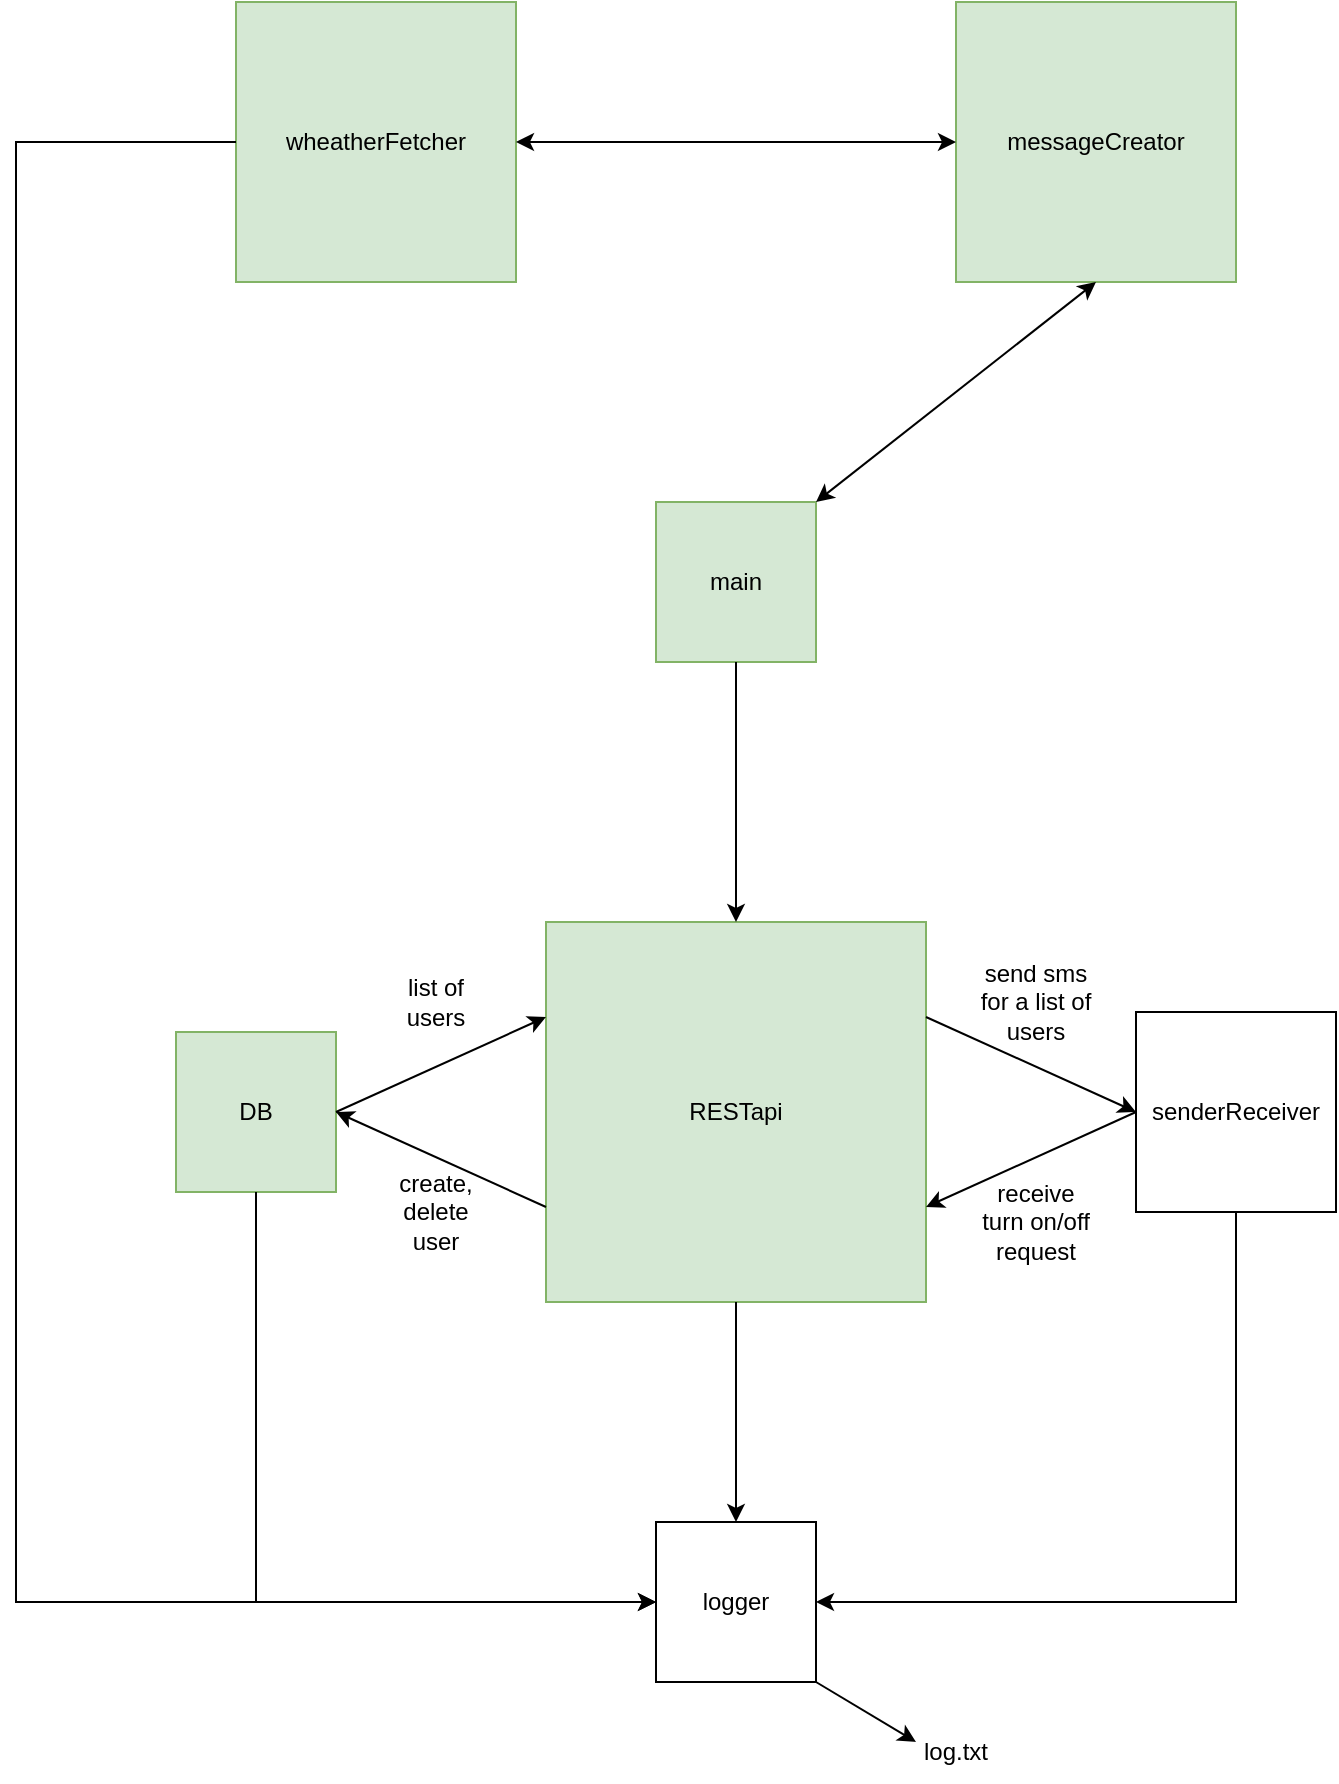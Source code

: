 <mxfile version="24.0.7" type="device">
  <diagram name="Strona-1" id="edgkPFe5P0mTju7pe3i2">
    <mxGraphModel dx="1434" dy="786" grid="1" gridSize="10" guides="1" tooltips="1" connect="1" arrows="1" fold="1" page="1" pageScale="1" pageWidth="827" pageHeight="1169" math="0" shadow="0">
      <root>
        <mxCell id="0" />
        <mxCell id="1" parent="0" />
        <mxCell id="TNRW2vx4A_Sm0yQEeFtE-1" value="main" style="whiteSpace=wrap;html=1;aspect=fixed;fillColor=#d5e8d4;strokeColor=#82b366;" parent="1" vertex="1">
          <mxGeometry x="350" y="370" width="80" height="80" as="geometry" />
        </mxCell>
        <mxCell id="TNRW2vx4A_Sm0yQEeFtE-2" value="messageCreator" style="whiteSpace=wrap;html=1;aspect=fixed;fillColor=#d5e8d4;strokeColor=#82b366;" parent="1" vertex="1">
          <mxGeometry x="500" y="120" width="140" height="140" as="geometry" />
        </mxCell>
        <mxCell id="TNRW2vx4A_Sm0yQEeFtE-3" value="wheatherFetcher" style="whiteSpace=wrap;html=1;aspect=fixed;fillColor=#d5e8d4;strokeColor=#82b366;" parent="1" vertex="1">
          <mxGeometry x="140" y="120" width="140" height="140" as="geometry" />
        </mxCell>
        <mxCell id="TNRW2vx4A_Sm0yQEeFtE-4" value="" style="endArrow=classic;html=1;rounded=0;entryX=0.5;entryY=1;entryDx=0;entryDy=0;startArrow=classic;startFill=1;" parent="1" target="TNRW2vx4A_Sm0yQEeFtE-2" edge="1">
          <mxGeometry width="50" height="50" relative="1" as="geometry">
            <mxPoint x="430" y="370" as="sourcePoint" />
            <mxPoint x="480" y="320" as="targetPoint" />
          </mxGeometry>
        </mxCell>
        <mxCell id="TNRW2vx4A_Sm0yQEeFtE-7" value="" style="endArrow=classic;startArrow=classic;html=1;rounded=0;entryX=0;entryY=0.5;entryDx=0;entryDy=0;exitX=1;exitY=0.5;exitDx=0;exitDy=0;" parent="1" source="TNRW2vx4A_Sm0yQEeFtE-3" target="TNRW2vx4A_Sm0yQEeFtE-2" edge="1">
          <mxGeometry width="50" height="50" relative="1" as="geometry">
            <mxPoint x="390" y="430" as="sourcePoint" />
            <mxPoint x="440" y="380" as="targetPoint" />
          </mxGeometry>
        </mxCell>
        <mxCell id="TNRW2vx4A_Sm0yQEeFtE-8" value="RESTapi" style="whiteSpace=wrap;html=1;aspect=fixed;fillColor=#d5e8d4;strokeColor=#82b366;" parent="1" vertex="1">
          <mxGeometry x="295" y="580" width="190" height="190" as="geometry" />
        </mxCell>
        <mxCell id="TNRW2vx4A_Sm0yQEeFtE-9" value="" style="endArrow=classic;html=1;rounded=0;exitX=0.5;exitY=1;exitDx=0;exitDy=0;entryX=0.5;entryY=0;entryDx=0;entryDy=0;" parent="1" source="TNRW2vx4A_Sm0yQEeFtE-1" target="TNRW2vx4A_Sm0yQEeFtE-8" edge="1">
          <mxGeometry width="50" height="50" relative="1" as="geometry">
            <mxPoint x="390" y="430" as="sourcePoint" />
            <mxPoint x="440" y="380" as="targetPoint" />
          </mxGeometry>
        </mxCell>
        <mxCell id="TNRW2vx4A_Sm0yQEeFtE-10" value="DB" style="whiteSpace=wrap;html=1;aspect=fixed;fillColor=#d5e8d4;strokeColor=#82b366;" parent="1" vertex="1">
          <mxGeometry x="110" y="635" width="80" height="80" as="geometry" />
        </mxCell>
        <mxCell id="TNRW2vx4A_Sm0yQEeFtE-12" value="" style="endArrow=classic;html=1;rounded=0;exitX=1;exitY=0.5;exitDx=0;exitDy=0;entryX=0;entryY=0.25;entryDx=0;entryDy=0;" parent="1" source="TNRW2vx4A_Sm0yQEeFtE-10" target="TNRW2vx4A_Sm0yQEeFtE-8" edge="1">
          <mxGeometry width="50" height="50" relative="1" as="geometry">
            <mxPoint x="390" y="630" as="sourcePoint" />
            <mxPoint x="440" y="580" as="targetPoint" />
          </mxGeometry>
        </mxCell>
        <mxCell id="TNRW2vx4A_Sm0yQEeFtE-13" value="" style="endArrow=classic;html=1;rounded=0;entryX=1;entryY=0.5;entryDx=0;entryDy=0;exitX=0;exitY=0.75;exitDx=0;exitDy=0;" parent="1" source="TNRW2vx4A_Sm0yQEeFtE-8" target="TNRW2vx4A_Sm0yQEeFtE-10" edge="1">
          <mxGeometry width="50" height="50" relative="1" as="geometry">
            <mxPoint x="390" y="630" as="sourcePoint" />
            <mxPoint x="440" y="580" as="targetPoint" />
          </mxGeometry>
        </mxCell>
        <mxCell id="TNRW2vx4A_Sm0yQEeFtE-14" value="create, delete user" style="text;html=1;align=center;verticalAlign=middle;whiteSpace=wrap;rounded=0;" parent="1" vertex="1">
          <mxGeometry x="210" y="710" width="60" height="30" as="geometry" />
        </mxCell>
        <mxCell id="TNRW2vx4A_Sm0yQEeFtE-15" value="list of users" style="text;html=1;align=center;verticalAlign=middle;whiteSpace=wrap;rounded=0;" parent="1" vertex="1">
          <mxGeometry x="210" y="605" width="60" height="30" as="geometry" />
        </mxCell>
        <mxCell id="TNRW2vx4A_Sm0yQEeFtE-16" value="senderReceiver" style="whiteSpace=wrap;html=1;aspect=fixed;" parent="1" vertex="1">
          <mxGeometry x="590" y="625" width="100" height="100" as="geometry" />
        </mxCell>
        <mxCell id="TNRW2vx4A_Sm0yQEeFtE-18" value="" style="endArrow=classic;html=1;rounded=0;entryX=0;entryY=0.5;entryDx=0;entryDy=0;exitX=1;exitY=0.25;exitDx=0;exitDy=0;" parent="1" source="TNRW2vx4A_Sm0yQEeFtE-8" target="TNRW2vx4A_Sm0yQEeFtE-16" edge="1">
          <mxGeometry width="50" height="50" relative="1" as="geometry">
            <mxPoint x="390" y="530" as="sourcePoint" />
            <mxPoint x="440" y="480" as="targetPoint" />
          </mxGeometry>
        </mxCell>
        <mxCell id="TNRW2vx4A_Sm0yQEeFtE-19" value="send sms for a list of users" style="text;html=1;align=center;verticalAlign=middle;whiteSpace=wrap;rounded=0;" parent="1" vertex="1">
          <mxGeometry x="510" y="605" width="60" height="30" as="geometry" />
        </mxCell>
        <mxCell id="TNRW2vx4A_Sm0yQEeFtE-20" value="" style="endArrow=classic;html=1;rounded=0;exitX=0;exitY=0.5;exitDx=0;exitDy=0;entryX=1;entryY=0.75;entryDx=0;entryDy=0;" parent="1" source="TNRW2vx4A_Sm0yQEeFtE-16" target="TNRW2vx4A_Sm0yQEeFtE-8" edge="1">
          <mxGeometry width="50" height="50" relative="1" as="geometry">
            <mxPoint x="390" y="530" as="sourcePoint" />
            <mxPoint x="440" y="480" as="targetPoint" />
          </mxGeometry>
        </mxCell>
        <mxCell id="TNRW2vx4A_Sm0yQEeFtE-21" value="receive turn on/off request" style="text;html=1;align=center;verticalAlign=middle;whiteSpace=wrap;rounded=0;" parent="1" vertex="1">
          <mxGeometry x="510" y="715" width="60" height="30" as="geometry" />
        </mxCell>
        <mxCell id="TNRW2vx4A_Sm0yQEeFtE-22" value="logger" style="whiteSpace=wrap;html=1;aspect=fixed;" parent="1" vertex="1">
          <mxGeometry x="350" y="880" width="80" height="80" as="geometry" />
        </mxCell>
        <mxCell id="TNRW2vx4A_Sm0yQEeFtE-23" value="" style="endArrow=classic;html=1;rounded=0;exitX=0.5;exitY=1;exitDx=0;exitDy=0;entryX=0.5;entryY=0;entryDx=0;entryDy=0;" parent="1" source="TNRW2vx4A_Sm0yQEeFtE-8" target="TNRW2vx4A_Sm0yQEeFtE-22" edge="1">
          <mxGeometry width="50" height="50" relative="1" as="geometry">
            <mxPoint x="390" y="630" as="sourcePoint" />
            <mxPoint x="440" y="580" as="targetPoint" />
          </mxGeometry>
        </mxCell>
        <mxCell id="TNRW2vx4A_Sm0yQEeFtE-24" value="" style="endArrow=classic;html=1;rounded=0;exitX=0;exitY=0.5;exitDx=0;exitDy=0;entryX=0;entryY=0.5;entryDx=0;entryDy=0;" parent="1" source="TNRW2vx4A_Sm0yQEeFtE-3" target="TNRW2vx4A_Sm0yQEeFtE-22" edge="1">
          <mxGeometry width="50" height="50" relative="1" as="geometry">
            <mxPoint x="390" y="530" as="sourcePoint" />
            <mxPoint x="440" y="480" as="targetPoint" />
            <Array as="points">
              <mxPoint x="30" y="190" />
              <mxPoint x="30" y="920" />
            </Array>
          </mxGeometry>
        </mxCell>
        <mxCell id="TNRW2vx4A_Sm0yQEeFtE-25" value="log.txt" style="text;html=1;align=center;verticalAlign=middle;whiteSpace=wrap;rounded=0;" parent="1" vertex="1">
          <mxGeometry x="470" y="980" width="60" height="30" as="geometry" />
        </mxCell>
        <mxCell id="TNRW2vx4A_Sm0yQEeFtE-26" value="" style="endArrow=classic;html=1;rounded=0;" parent="1" edge="1">
          <mxGeometry width="50" height="50" relative="1" as="geometry">
            <mxPoint x="430" y="960" as="sourcePoint" />
            <mxPoint x="480" y="990" as="targetPoint" />
          </mxGeometry>
        </mxCell>
        <mxCell id="TNRW2vx4A_Sm0yQEeFtE-27" value="" style="endArrow=classic;html=1;rounded=0;exitX=0.5;exitY=1;exitDx=0;exitDy=0;entryX=0;entryY=0.5;entryDx=0;entryDy=0;" parent="1" source="TNRW2vx4A_Sm0yQEeFtE-10" target="TNRW2vx4A_Sm0yQEeFtE-22" edge="1">
          <mxGeometry width="50" height="50" relative="1" as="geometry">
            <mxPoint x="440" y="720" as="sourcePoint" />
            <mxPoint x="490" y="670" as="targetPoint" />
            <Array as="points">
              <mxPoint x="150" y="920" />
            </Array>
          </mxGeometry>
        </mxCell>
        <mxCell id="TNRW2vx4A_Sm0yQEeFtE-28" value="" style="endArrow=classic;html=1;rounded=0;exitX=0.5;exitY=1;exitDx=0;exitDy=0;entryX=1;entryY=0.5;entryDx=0;entryDy=0;" parent="1" source="TNRW2vx4A_Sm0yQEeFtE-16" target="TNRW2vx4A_Sm0yQEeFtE-22" edge="1">
          <mxGeometry width="50" height="50" relative="1" as="geometry">
            <mxPoint x="440" y="720" as="sourcePoint" />
            <mxPoint x="490" y="670" as="targetPoint" />
            <Array as="points">
              <mxPoint x="640" y="920" />
            </Array>
          </mxGeometry>
        </mxCell>
      </root>
    </mxGraphModel>
  </diagram>
</mxfile>

